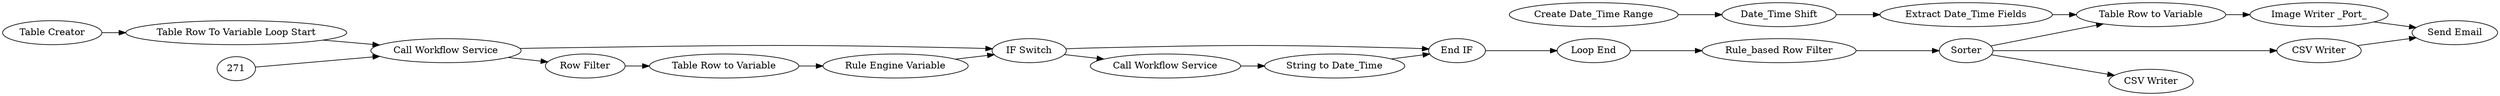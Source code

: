 digraph {
	95 [label="Send Email"]
	235 [label="IF Switch"]
	236 [label="End IF"]
	237 [label="Rule Engine Variable"]
	256 [label="Row Filter"]
	257 [label="Table Row to Variable"]
	263 [label="Table Row To Variable Loop Start"]
	265 [label="Bar Chart"]
	3 [label="Create Date_Time Range"]
	5 [label="Date_Time Shift"]
	265 [label="Table Row to Variable"]
	266 [label="Extract Date_Time Fields"]
	274 [label="String to Date_Time"]
	277 [label="Table Creator"]
	278 [label="CSV Writer"]
	279 [label="CSV Writer"]
	280 [label="Image Writer _Port_"]
	281 [label="Call Workflow Service"]
	282 [label="Loop End"]
	283 [label="Call Workflow Service"]
	230 [label=Sorter]
	241 [label="Rule_based Row Filter"]
	256 -> 257
	257 -> 237
	3 -> 5
	5 -> 266
	266 -> 265
	241 -> 230
	235 -> 236
	235 -> 283
	236 -> 282
	237 -> 235
	263 -> 281
	265 -> 280
	271 -> 281
	274 -> 236
	277 -> 263
	278 -> 95
	280 -> 95
	281 -> 235
	281 -> 256
	282 -> 241
	283 -> 274
	230 -> 278
	230 -> 279
	230 -> 265
	rankdir=LR
}
